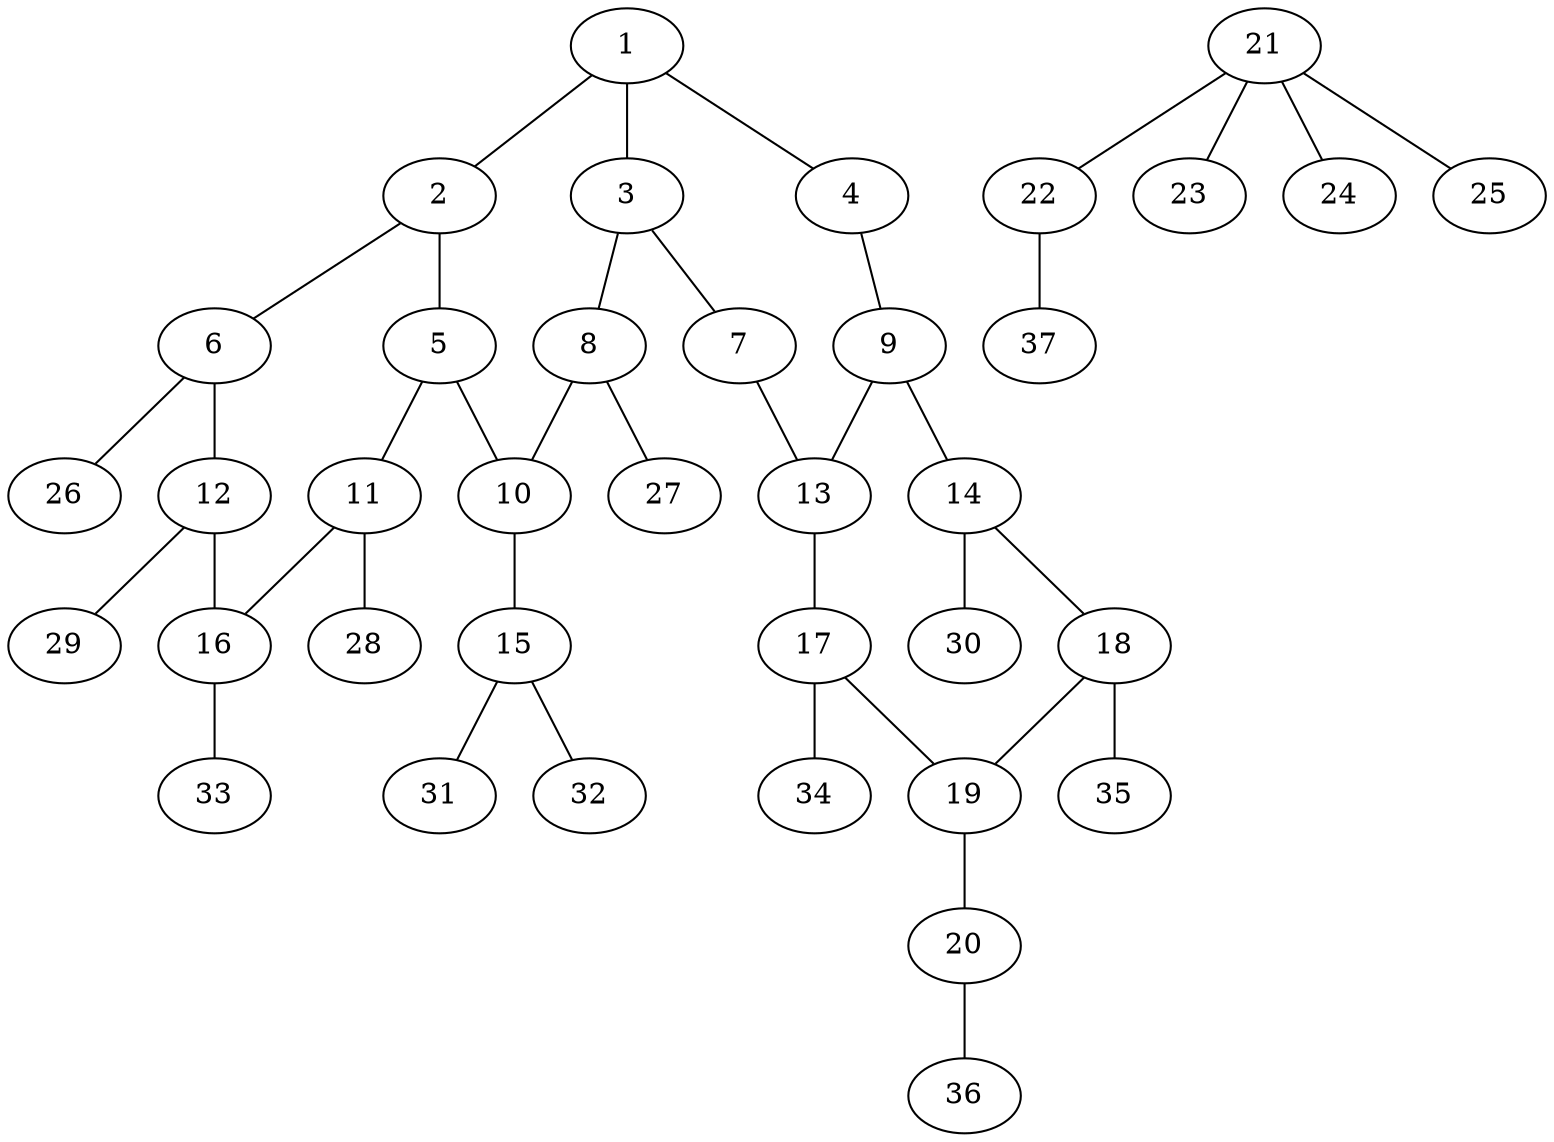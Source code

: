 graph molecule_3523 {
	1	 [chem=C];
	2	 [chem=C];
	1 -- 2	 [valence=2];
	3	 [chem=C];
	1 -- 3	 [valence=1];
	4	 [chem=N];
	1 -- 4	 [valence=1];
	5	 [chem=C];
	2 -- 5	 [valence=1];
	6	 [chem=C];
	2 -- 6	 [valence=1];
	7	 [chem=O];
	3 -- 7	 [valence=1];
	8	 [chem=C];
	3 -- 8	 [valence=2];
	9	 [chem=C];
	4 -- 9	 [valence=2];
	10	 [chem=C];
	5 -- 10	 [valence=2];
	11	 [chem=C];
	5 -- 11	 [valence=1];
	12	 [chem=C];
	6 -- 12	 [valence=2];
	26	 [chem=H];
	6 -- 26	 [valence=1];
	13	 [chem=C];
	7 -- 13	 [valence=1];
	8 -- 10	 [valence=1];
	27	 [chem=H];
	8 -- 27	 [valence=1];
	9 -- 13	 [valence=1];
	14	 [chem=C];
	9 -- 14	 [valence=1];
	15	 [chem=N];
	10 -- 15	 [valence=1];
	16	 [chem=C];
	11 -- 16	 [valence=2];
	28	 [chem=H];
	11 -- 28	 [valence=1];
	12 -- 16	 [valence=1];
	29	 [chem=H];
	12 -- 29	 [valence=1];
	17	 [chem=C];
	13 -- 17	 [valence=2];
	18	 [chem=C];
	14 -- 18	 [valence=2];
	30	 [chem=H];
	14 -- 30	 [valence=1];
	31	 [chem=H];
	15 -- 31	 [valence=1];
	32	 [chem=H];
	15 -- 32	 [valence=1];
	33	 [chem=H];
	16 -- 33	 [valence=1];
	19	 [chem=C];
	17 -- 19	 [valence=1];
	34	 [chem=H];
	17 -- 34	 [valence=1];
	18 -- 19	 [valence=1];
	35	 [chem=H];
	18 -- 35	 [valence=1];
	20	 [chem=N];
	19 -- 20	 [valence=2];
	36	 [chem=H];
	20 -- 36	 [valence=1];
	21	 [chem=Cl];
	22	 [chem=O];
	21 -- 22	 [valence=1];
	23	 [chem=O];
	21 -- 23	 [valence=2];
	24	 [chem=O];
	21 -- 24	 [valence=2];
	25	 [chem=O];
	21 -- 25	 [valence=2];
	37	 [chem=H];
	22 -- 37	 [valence=1];
}
